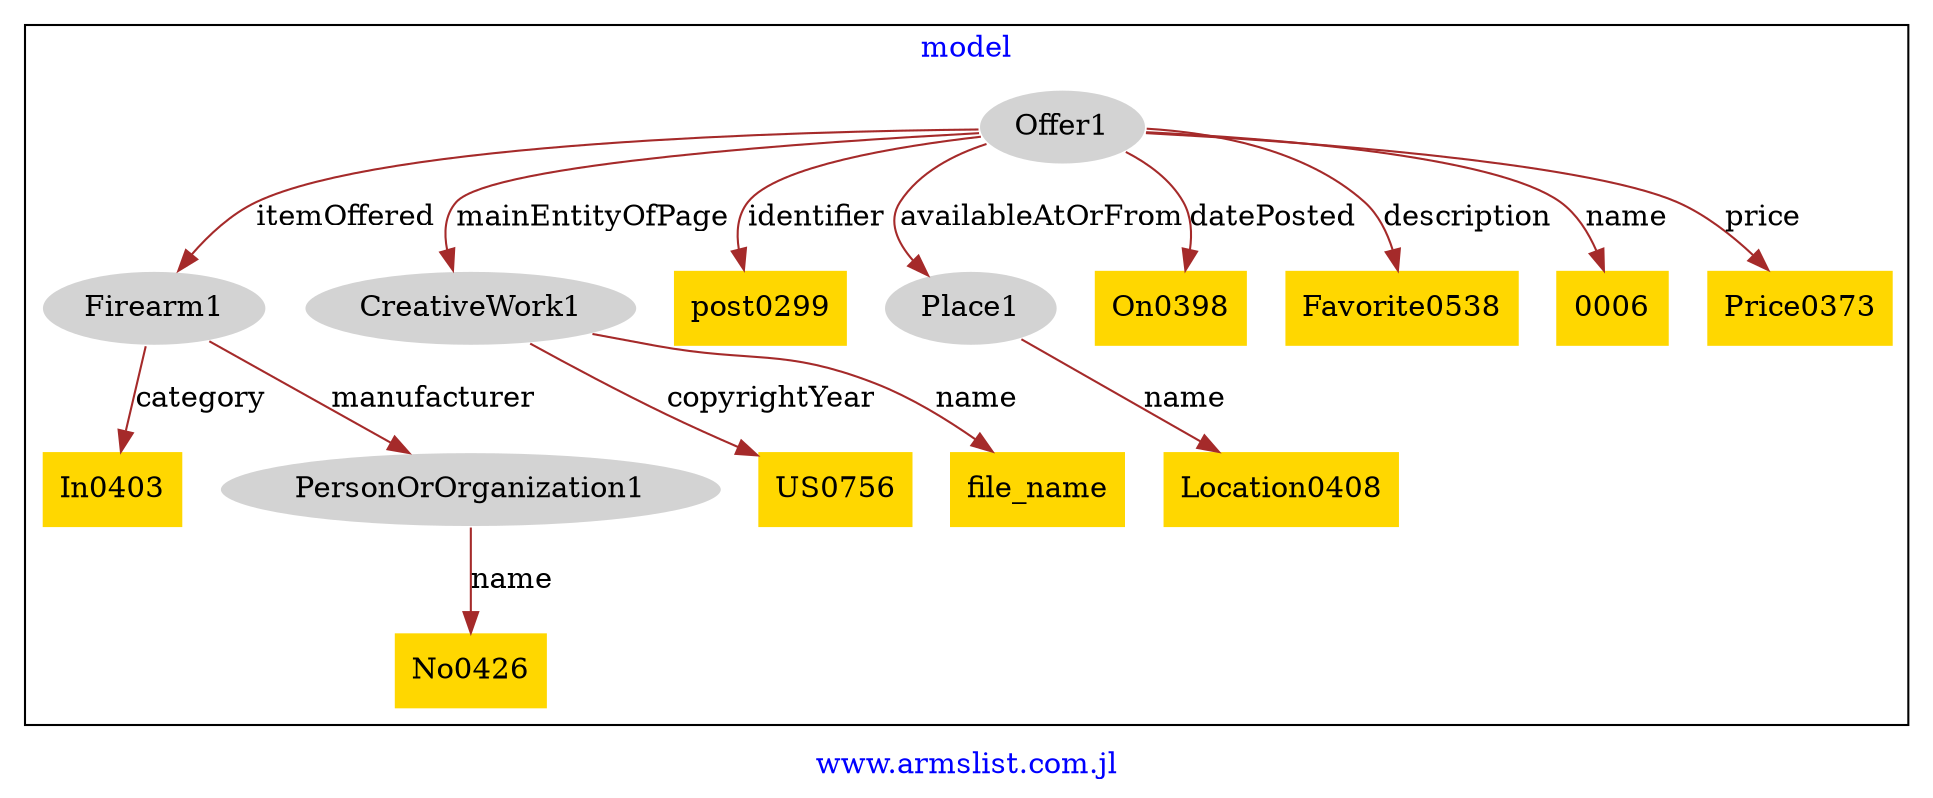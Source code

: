 digraph n0 {
fontcolor="blue"
remincross="true"
label="www.armslist.com.jl"
subgraph cluster {
label="model"
n2[style="filled",color="white",fillcolor="lightgray",label="Firearm1"];
n3[shape="plaintext",style="filled",fillcolor="gold",label="In0403"];
n4[style="filled",color="white",fillcolor="lightgray",label="PersonOrOrganization1"];
n5[shape="plaintext",style="filled",fillcolor="gold",label="No0426"];
n6[style="filled",color="white",fillcolor="lightgray",label="CreativeWork1"];
n7[shape="plaintext",style="filled",fillcolor="gold",label="US0756"];
n8[shape="plaintext",style="filled",fillcolor="gold",label="file_name"];
n9[style="filled",color="white",fillcolor="lightgray",label="Offer1"];
n10[shape="plaintext",style="filled",fillcolor="gold",label="post0299"];
n11[style="filled",color="white",fillcolor="lightgray",label="Place1"];
n12[shape="plaintext",style="filled",fillcolor="gold",label="On0398"];
n13[shape="plaintext",style="filled",fillcolor="gold",label="Favorite0538"];
n14[shape="plaintext",style="filled",fillcolor="gold",label="0006"];
n15[shape="plaintext",style="filled",fillcolor="gold",label="Price0373"];
n16[shape="plaintext",style="filled",fillcolor="gold",label="Location0408"];
}
n2 -> n3[color="brown",fontcolor="black",label="category"]
n2 -> n4[color="brown",fontcolor="black",label="manufacturer"]
n4 -> n5[color="brown",fontcolor="black",label="name"]
n6 -> n7[color="brown",fontcolor="black",label="copyrightYear"]
n6 -> n8[color="brown",fontcolor="black",label="name"]
n9 -> n10[color="brown",fontcolor="black",label="identifier"]
n9 -> n11[color="brown",fontcolor="black",label="availableAtOrFrom"]
n9 -> n12[color="brown",fontcolor="black",label="datePosted"]
n9 -> n13[color="brown",fontcolor="black",label="description"]
n9 -> n2[color="brown",fontcolor="black",label="itemOffered"]
n9 -> n6[color="brown",fontcolor="black",label="mainEntityOfPage"]
n9 -> n14[color="brown",fontcolor="black",label="name"]
n9 -> n15[color="brown",fontcolor="black",label="price"]
n11 -> n16[color="brown",fontcolor="black",label="name"]
}
